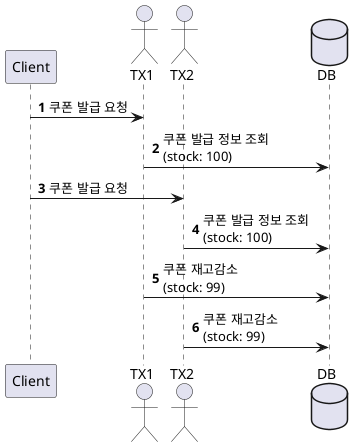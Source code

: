 @startuml
'https://plantuml.com/sequence-diagram

autonumber
participant  Client as Client
actor  TX1 as TX1
actor  TX2 as TX2
database  DB as DB

Client -> TX1 : 쿠폰 발급 요청
TX1 -> DB : 쿠폰 발급 정보 조회 \n(stock: 100)
Client -> TX2 : 쿠폰 발급 요청
TX2 -> DB : 쿠폰 발급 정보 조회 \n(stock: 100)
TX1 -> DB: 쿠폰 재고감소 \n(stock: 99)
TX2 -> DB : 쿠폰 재고감소 \n(stock: 99)

@enduml
